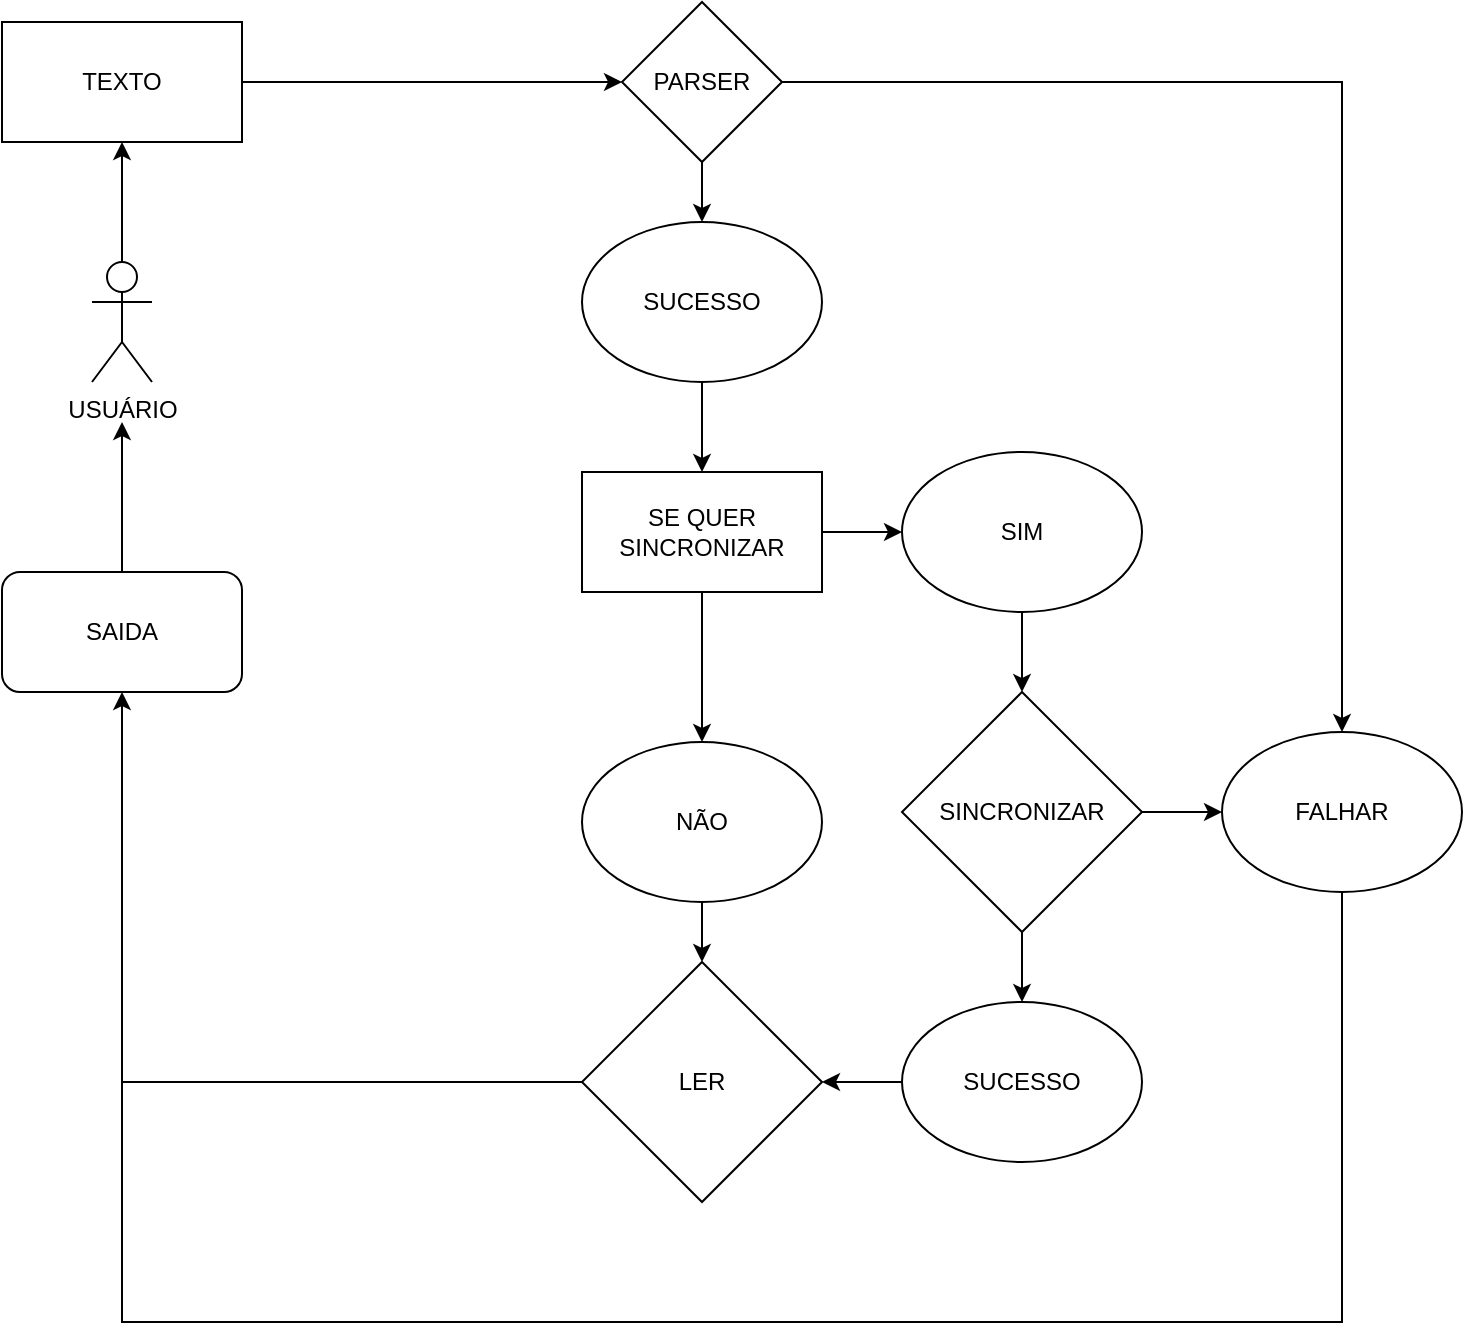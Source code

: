 <mxfile version="21.2.1" type="github">
  <diagram name="Página-1" id="bt1l83rn08jQCXgZRyvb">
    <mxGraphModel dx="1387" dy="766" grid="1" gridSize="10" guides="1" tooltips="1" connect="1" arrows="1" fold="1" page="1" pageScale="1" pageWidth="827" pageHeight="1169" math="0" shadow="0">
      <root>
        <mxCell id="0" />
        <mxCell id="1" parent="0" />
        <mxCell id="yTgO9rzYuiP77dP0o1Bp-1" value="TEXTO" style="rounded=0;whiteSpace=wrap;html=1;" vertex="1" parent="1">
          <mxGeometry x="150" y="280" width="120" height="60" as="geometry" />
        </mxCell>
        <mxCell id="yTgO9rzYuiP77dP0o1Bp-2" value="" style="endArrow=classic;html=1;rounded=0;exitX=1;exitY=0.5;exitDx=0;exitDy=0;" edge="1" parent="1" source="yTgO9rzYuiP77dP0o1Bp-1" target="yTgO9rzYuiP77dP0o1Bp-3">
          <mxGeometry width="50" height="50" relative="1" as="geometry">
            <mxPoint x="390" y="450" as="sourcePoint" />
            <mxPoint x="360" y="310" as="targetPoint" />
          </mxGeometry>
        </mxCell>
        <mxCell id="yTgO9rzYuiP77dP0o1Bp-3" value="PARSER" style="rhombus;whiteSpace=wrap;html=1;" vertex="1" parent="1">
          <mxGeometry x="460" y="270" width="80" height="80" as="geometry" />
        </mxCell>
        <mxCell id="yTgO9rzYuiP77dP0o1Bp-20" value="SE QUER SINCRONIZAR" style="rounded=0;whiteSpace=wrap;html=1;" vertex="1" parent="1">
          <mxGeometry x="440" y="505" width="120" height="60" as="geometry" />
        </mxCell>
        <mxCell id="yTgO9rzYuiP77dP0o1Bp-21" value="SIM" style="ellipse;whiteSpace=wrap;html=1;" vertex="1" parent="1">
          <mxGeometry x="600" y="495" width="120" height="80" as="geometry" />
        </mxCell>
        <mxCell id="yTgO9rzYuiP77dP0o1Bp-22" value="" style="endArrow=classic;html=1;rounded=0;exitX=0.5;exitY=1;exitDx=0;exitDy=0;entryX=0.5;entryY=0;entryDx=0;entryDy=0;" edge="1" parent="1" source="yTgO9rzYuiP77dP0o1Bp-3" target="yTgO9rzYuiP77dP0o1Bp-73">
          <mxGeometry width="50" height="50" relative="1" as="geometry">
            <mxPoint x="560" y="490" as="sourcePoint" />
            <mxPoint x="600" y="500" as="targetPoint" />
          </mxGeometry>
        </mxCell>
        <mxCell id="yTgO9rzYuiP77dP0o1Bp-23" value="" style="endArrow=classic;html=1;rounded=0;exitX=0.5;exitY=1;exitDx=0;exitDy=0;entryX=0.5;entryY=0;entryDx=0;entryDy=0;" edge="1" parent="1" source="yTgO9rzYuiP77dP0o1Bp-21" target="yTgO9rzYuiP77dP0o1Bp-28">
          <mxGeometry width="50" height="50" relative="1" as="geometry">
            <mxPoint x="340" y="630" as="sourcePoint" />
            <mxPoint x="660" y="580" as="targetPoint" />
          </mxGeometry>
        </mxCell>
        <mxCell id="yTgO9rzYuiP77dP0o1Bp-28" value="&lt;div&gt;SINCRONIZAR&lt;/div&gt;" style="rhombus;whiteSpace=wrap;html=1;" vertex="1" parent="1">
          <mxGeometry x="600" y="615" width="120" height="120" as="geometry" />
        </mxCell>
        <mxCell id="yTgO9rzYuiP77dP0o1Bp-35" value="USUÁRIO" style="shape=umlActor;verticalLabelPosition=bottom;verticalAlign=top;html=1;outlineConnect=0;" vertex="1" parent="1">
          <mxGeometry x="195" y="400" width="30" height="60" as="geometry" />
        </mxCell>
        <mxCell id="yTgO9rzYuiP77dP0o1Bp-39" value="" style="endArrow=classic;html=1;rounded=0;exitX=0.5;exitY=0;exitDx=0;exitDy=0;exitPerimeter=0;entryX=0.5;entryY=1;entryDx=0;entryDy=0;" edge="1" parent="1" source="yTgO9rzYuiP77dP0o1Bp-35" target="yTgO9rzYuiP77dP0o1Bp-1">
          <mxGeometry width="50" height="50" relative="1" as="geometry">
            <mxPoint x="180" y="380" as="sourcePoint" />
            <mxPoint x="205" y="320" as="targetPoint" />
          </mxGeometry>
        </mxCell>
        <mxCell id="yTgO9rzYuiP77dP0o1Bp-40" value="NÃO" style="ellipse;whiteSpace=wrap;html=1;" vertex="1" parent="1">
          <mxGeometry x="440" y="640" width="120" height="80" as="geometry" />
        </mxCell>
        <mxCell id="yTgO9rzYuiP77dP0o1Bp-43" value="" style="endArrow=classic;html=1;rounded=0;exitX=0.5;exitY=1;exitDx=0;exitDy=0;entryX=0.5;entryY=0;entryDx=0;entryDy=0;" edge="1" parent="1" source="yTgO9rzYuiP77dP0o1Bp-20" target="yTgO9rzYuiP77dP0o1Bp-40">
          <mxGeometry width="50" height="50" relative="1" as="geometry">
            <mxPoint x="370" y="750" as="sourcePoint" />
            <mxPoint x="420" y="700" as="targetPoint" />
          </mxGeometry>
        </mxCell>
        <mxCell id="yTgO9rzYuiP77dP0o1Bp-45" value="" style="endArrow=classic;html=1;rounded=0;exitX=0.5;exitY=1;exitDx=0;exitDy=0;" edge="1" parent="1" source="yTgO9rzYuiP77dP0o1Bp-40">
          <mxGeometry width="50" height="50" relative="1" as="geometry">
            <mxPoint x="370" y="780" as="sourcePoint" />
            <mxPoint x="500" y="750" as="targetPoint" />
          </mxGeometry>
        </mxCell>
        <mxCell id="yTgO9rzYuiP77dP0o1Bp-46" value="LER" style="rhombus;whiteSpace=wrap;html=1;" vertex="1" parent="1">
          <mxGeometry x="440" y="750" width="120" height="120" as="geometry" />
        </mxCell>
        <mxCell id="yTgO9rzYuiP77dP0o1Bp-47" value="" style="endArrow=classic;html=1;rounded=0;exitX=0.5;exitY=0;exitDx=0;exitDy=0;" edge="1" parent="1" source="yTgO9rzYuiP77dP0o1Bp-29">
          <mxGeometry width="50" height="50" relative="1" as="geometry">
            <mxPoint x="390" y="780" as="sourcePoint" />
            <mxPoint x="210" y="480" as="targetPoint" />
            <Array as="points" />
          </mxGeometry>
        </mxCell>
        <mxCell id="yTgO9rzYuiP77dP0o1Bp-49" value="FALHAR" style="ellipse;whiteSpace=wrap;html=1;" vertex="1" parent="1">
          <mxGeometry x="760" y="635" width="120" height="80" as="geometry" />
        </mxCell>
        <mxCell id="yTgO9rzYuiP77dP0o1Bp-50" value="" style="endArrow=classic;html=1;rounded=0;entryX=0;entryY=0.5;entryDx=0;entryDy=0;exitX=1;exitY=0.5;exitDx=0;exitDy=0;" edge="1" parent="1" source="yTgO9rzYuiP77dP0o1Bp-28" target="yTgO9rzYuiP77dP0o1Bp-49">
          <mxGeometry width="50" height="50" relative="1" as="geometry">
            <mxPoint x="390" y="510" as="sourcePoint" />
            <mxPoint x="440" y="460" as="targetPoint" />
          </mxGeometry>
        </mxCell>
        <mxCell id="yTgO9rzYuiP77dP0o1Bp-60" value="SUCESSO" style="ellipse;whiteSpace=wrap;html=1;" vertex="1" parent="1">
          <mxGeometry x="600" y="770" width="120" height="80" as="geometry" />
        </mxCell>
        <mxCell id="yTgO9rzYuiP77dP0o1Bp-61" value="" style="endArrow=classic;html=1;rounded=0;entryX=0.5;entryY=0;entryDx=0;entryDy=0;exitX=0.5;exitY=1;exitDx=0;exitDy=0;" edge="1" parent="1" source="yTgO9rzYuiP77dP0o1Bp-28" target="yTgO9rzYuiP77dP0o1Bp-60">
          <mxGeometry width="50" height="50" relative="1" as="geometry">
            <mxPoint x="390" y="770" as="sourcePoint" />
            <mxPoint x="440" y="720" as="targetPoint" />
          </mxGeometry>
        </mxCell>
        <mxCell id="yTgO9rzYuiP77dP0o1Bp-62" value="" style="endArrow=classic;html=1;rounded=0;exitX=0;exitY=0.5;exitDx=0;exitDy=0;entryX=1;entryY=0.5;entryDx=0;entryDy=0;" edge="1" parent="1" source="yTgO9rzYuiP77dP0o1Bp-60" target="yTgO9rzYuiP77dP0o1Bp-46">
          <mxGeometry width="50" height="50" relative="1" as="geometry">
            <mxPoint x="390" y="770" as="sourcePoint" />
            <mxPoint x="440" y="720" as="targetPoint" />
          </mxGeometry>
        </mxCell>
        <mxCell id="yTgO9rzYuiP77dP0o1Bp-63" value="" style="endArrow=classic;html=1;rounded=0;exitX=0;exitY=0.5;exitDx=0;exitDy=0;" edge="1" parent="1" source="yTgO9rzYuiP77dP0o1Bp-46" target="yTgO9rzYuiP77dP0o1Bp-29">
          <mxGeometry width="50" height="50" relative="1" as="geometry">
            <mxPoint x="440" y="810" as="sourcePoint" />
            <mxPoint x="210" y="480" as="targetPoint" />
            <Array as="points">
              <mxPoint x="210" y="810" />
            </Array>
          </mxGeometry>
        </mxCell>
        <mxCell id="yTgO9rzYuiP77dP0o1Bp-29" value="SAIDA" style="rounded=1;whiteSpace=wrap;html=1;" vertex="1" parent="1">
          <mxGeometry x="150" y="555" width="120" height="60" as="geometry" />
        </mxCell>
        <mxCell id="yTgO9rzYuiP77dP0o1Bp-67" value="" style="endArrow=none;html=1;rounded=0;exitX=0.5;exitY=1;exitDx=0;exitDy=0;" edge="1" parent="1" source="yTgO9rzYuiP77dP0o1Bp-49">
          <mxGeometry width="50" height="50" relative="1" as="geometry">
            <mxPoint x="820" y="685" as="sourcePoint" />
            <mxPoint x="210" y="810" as="targetPoint" />
            <Array as="points">
              <mxPoint x="820" y="930" />
              <mxPoint x="210" y="930" />
            </Array>
          </mxGeometry>
        </mxCell>
        <mxCell id="yTgO9rzYuiP77dP0o1Bp-69" value="" style="endArrow=classic;html=1;rounded=0;exitX=1;exitY=0.5;exitDx=0;exitDy=0;entryX=0.5;entryY=0;entryDx=0;entryDy=0;" edge="1" parent="1" source="yTgO9rzYuiP77dP0o1Bp-3" target="yTgO9rzYuiP77dP0o1Bp-49">
          <mxGeometry width="50" height="50" relative="1" as="geometry">
            <mxPoint x="580" y="580" as="sourcePoint" />
            <mxPoint x="840" y="450" as="targetPoint" />
            <Array as="points">
              <mxPoint x="630" y="310" />
              <mxPoint x="820" y="310" />
            </Array>
          </mxGeometry>
        </mxCell>
        <mxCell id="yTgO9rzYuiP77dP0o1Bp-73" value="SUCESSO" style="ellipse;whiteSpace=wrap;html=1;" vertex="1" parent="1">
          <mxGeometry x="440" y="380" width="120" height="80" as="geometry" />
        </mxCell>
        <mxCell id="yTgO9rzYuiP77dP0o1Bp-74" value="" style="endArrow=classic;html=1;rounded=0;exitX=0.5;exitY=1;exitDx=0;exitDy=0;entryX=0.5;entryY=0;entryDx=0;entryDy=0;" edge="1" parent="1" source="yTgO9rzYuiP77dP0o1Bp-73" target="yTgO9rzYuiP77dP0o1Bp-20">
          <mxGeometry width="50" height="50" relative="1" as="geometry">
            <mxPoint x="580" y="640" as="sourcePoint" />
            <mxPoint x="630" y="590" as="targetPoint" />
          </mxGeometry>
        </mxCell>
        <mxCell id="yTgO9rzYuiP77dP0o1Bp-75" value="" style="endArrow=classic;html=1;rounded=0;exitX=1;exitY=0.5;exitDx=0;exitDy=0;entryX=0;entryY=0.5;entryDx=0;entryDy=0;" edge="1" parent="1" source="yTgO9rzYuiP77dP0o1Bp-20" target="yTgO9rzYuiP77dP0o1Bp-21">
          <mxGeometry width="50" height="50" relative="1" as="geometry">
            <mxPoint x="580" y="640" as="sourcePoint" />
            <mxPoint x="630" y="590" as="targetPoint" />
          </mxGeometry>
        </mxCell>
      </root>
    </mxGraphModel>
  </diagram>
</mxfile>
